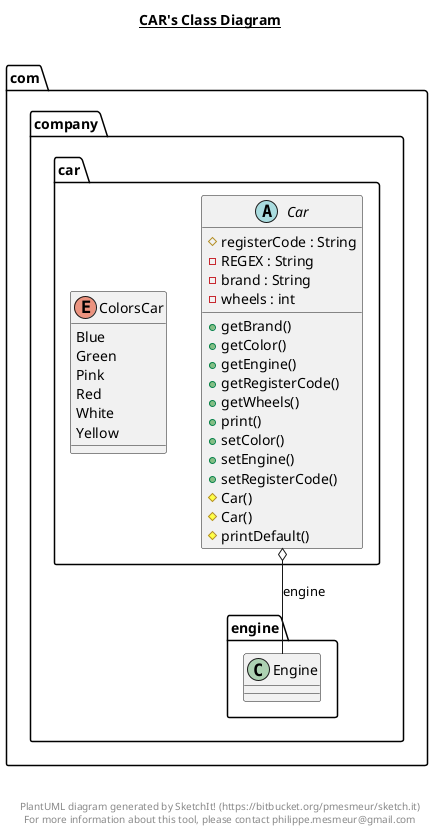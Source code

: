 @startuml

title __CAR's Class Diagram__\n

  namespace com.company {
    namespace car {
      abstract class com.company.car.Car {
          # registerCode : String
          - REGEX : String
          - brand : String
          - wheels : int
          + getBrand()
          + getColor()
          + getEngine()
          + getRegisterCode()
          + getWheels()
          + print()
          + setColor()
          + setEngine()
          + setRegisterCode()
          # Car()
          # Car()
          # printDefault()
      }
    }
  }
  

  namespace com.company {
    namespace car {
      enum ColorsCar {
        Blue
        Green
        Pink
        Red
        White
        Yellow
      }
    }
  }
  

  com.company.car.Car o-- com.company.car.Car.ColorsCar : color
  com.company.car.Car o-- com.company.engine.Engine : engine
  com.company.car.Car +-down- com.company.car.Car.ColorsCar


right footer


PlantUML diagram generated by SketchIt! (https://bitbucket.org/pmesmeur/sketch.it)
For more information about this tool, please contact philippe.mesmeur@gmail.com
endfooter

@enduml
